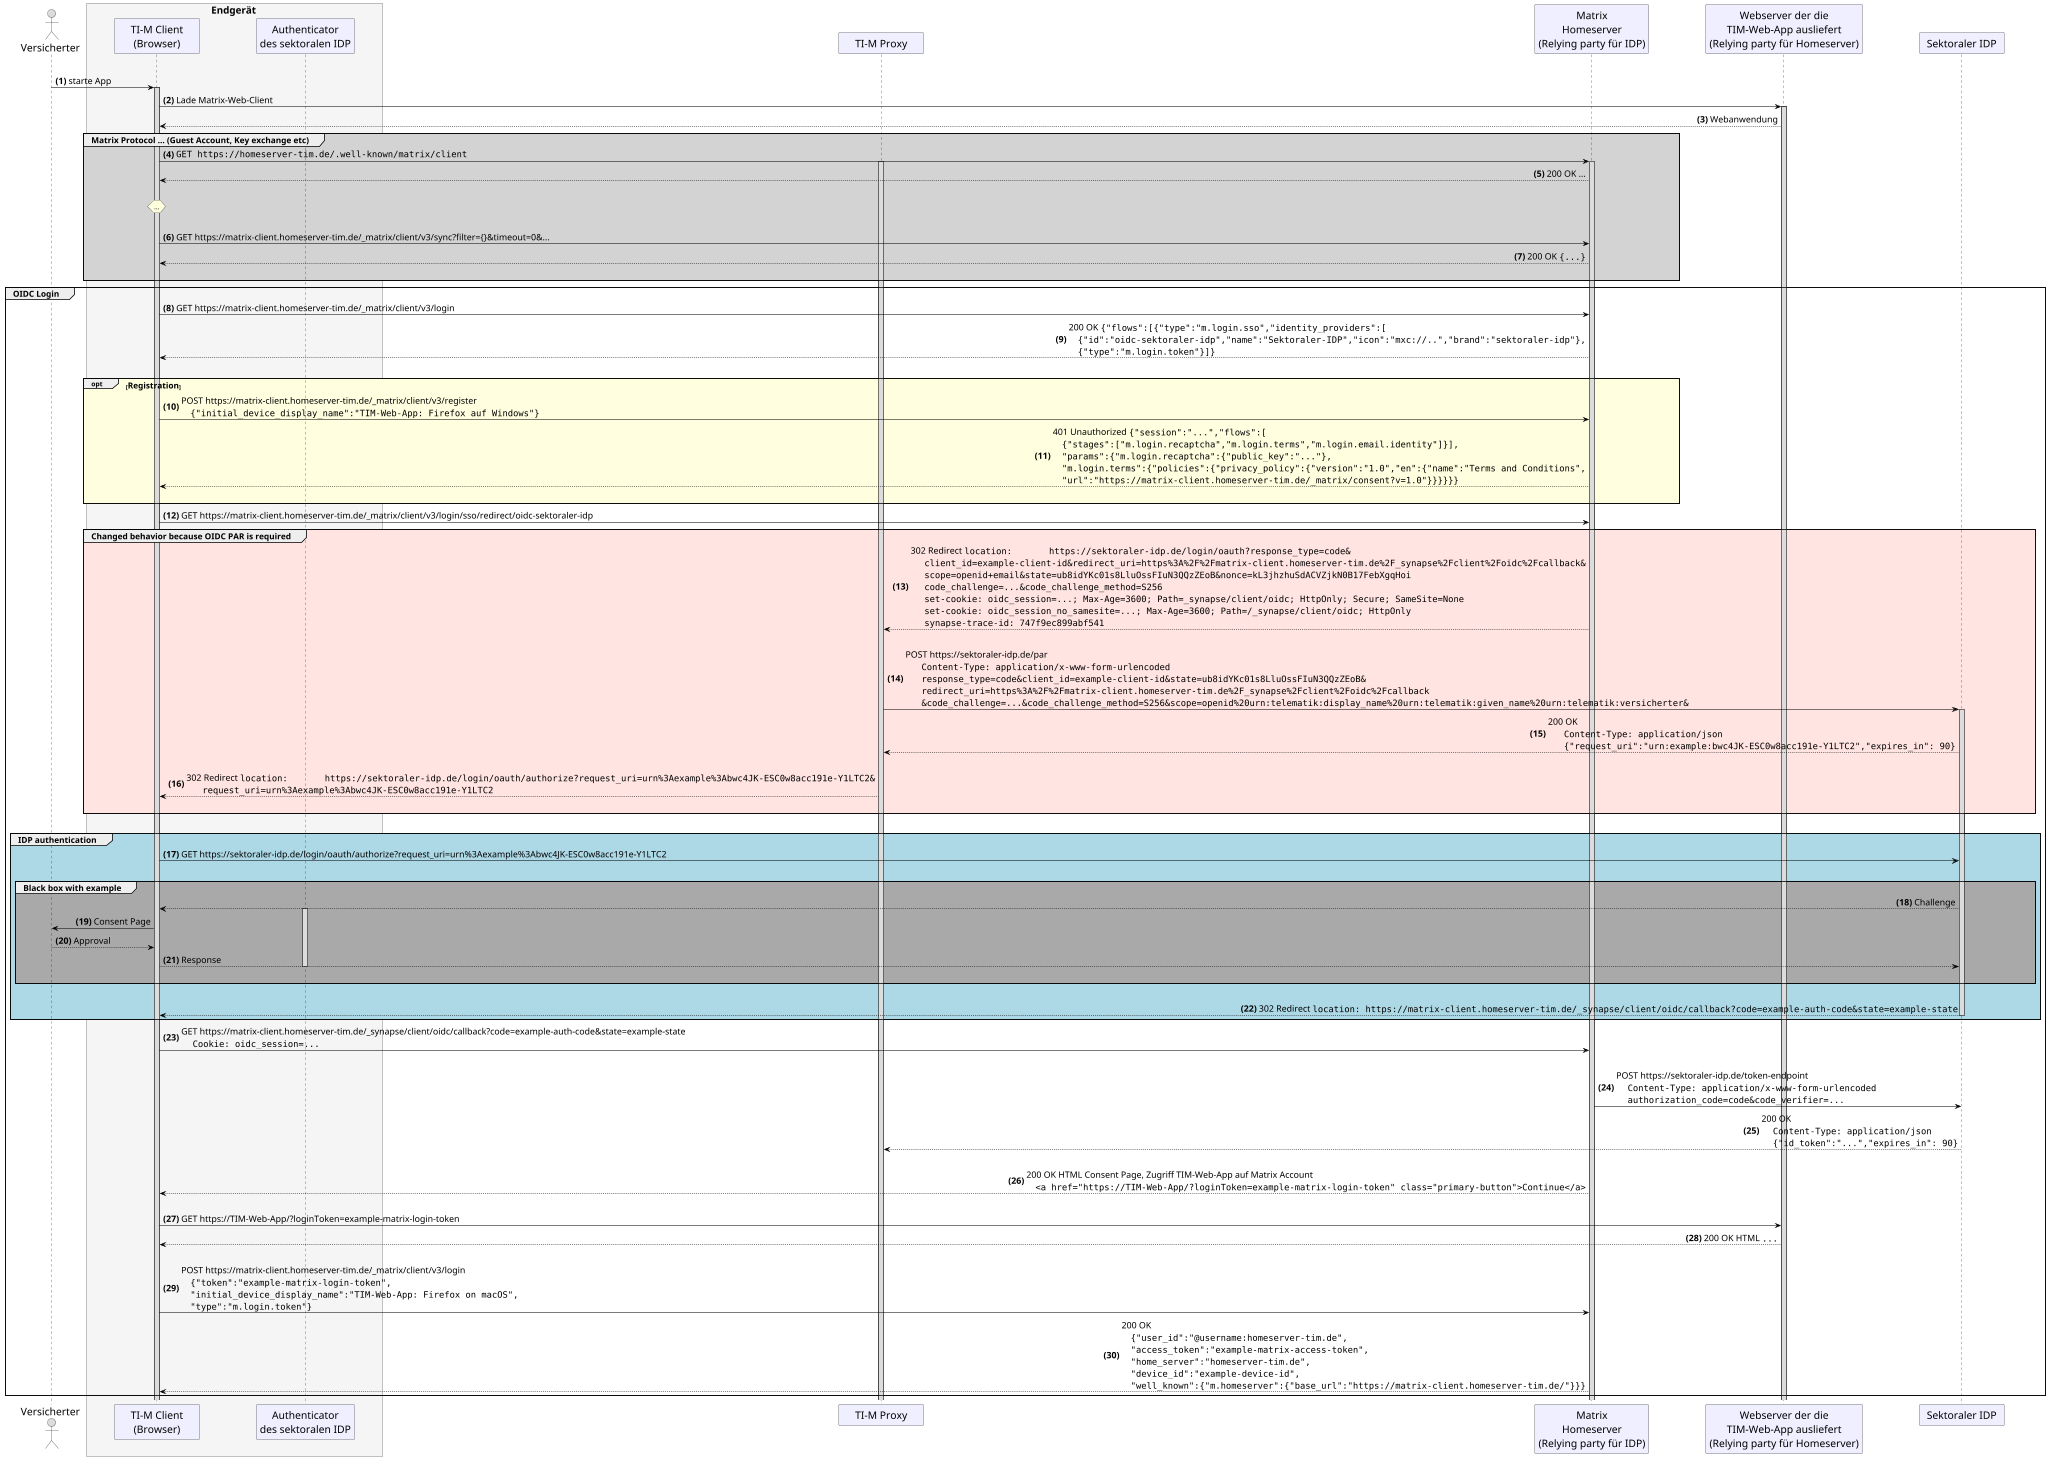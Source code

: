 @startuml "TI-Messenger_OIDC_Login"
skinparam sequenceMessageAlign direction
skinparam WrapWidth 300
skinparam minClassWidth 150
skinparam BoxPadding 1
skinparam ParticipantPadding 50
skinparam sequenceReferenceHeaderBackgroundColor palegreen
scale max 2048 width

skinparam sequence {
ArrowColor black
ArrowFontSize 17
ActorBorderColor black
LifeLineBorderColor black
LifeLineBackgroundColor Gainsboro

ParticipantBorderColor Motivation
ParticipantBackgroundColor Motivation
ParticipantFontSize 20
ParticipantFontColor black
ParticipantBorderColor Black
ParticipantBackgroundColor MOTIVATION

ActorBackgroundColor Gainsboro
ActorFontColor black
ActorFontSize 20
}

autonumber "<b>(0)"

actor us as "Versicherter"
  box <size:19>Endgerät</size> #WhiteSmoke
  participant app as "TI-M Client\n(Browser)"
  participant au as "Authenticator\ndes sektoralen IDP"
  end box
participant pr as "TI-M Proxy"
participant hs as "Matrix\nHomeserver\n(Relying party für IDP)"
participant mc as "Webserver der die\nTIM-Web-App ausliefert\n(Relying party für Homeserver)"
participant idp as "Sektoraler IDP"

|||

us -> app: starte App

activate app
  app -> mc: Lade Matrix-Web-Client
  activate mc
  mc --> app: Webanwendung
  group #LightGray <size:16>Matrix Protocol ... (Guest Account, Key exchange etc)</size>
    app -> hs:""GET https://homeserver-tim.de/.well-known/matrix/client""
    activate hs
    activate pr
    hs --> app: 200 OK ...
    |||
    hnote over app : ...
    |||
    app -> hs: GET https://matrix-client.homeserver-tim.de/_matrix/client/v3/sync?filter={}&timeout=0&...
    hs --> app: 200 OK ""{...}""
    |||
  end 'group
  group <size:16>OIDC Login</size>
    app -> hs: GET https://matrix-client.homeserver-tim.de/_matrix/client/v3/login
    hs --> app: 200 OK ""{"flows":[{"type":"m.login.sso","identity_providers":[""\n\
    ""{"id":"oidc-sektoraler-idp","name":"Sektoraler-IDP","icon":"mxc://..","brand":"sektoraler-idp"},""\n\
    ""{"type":"m.login.token"}]}""
    |||
    opt #LightYellow <size:16>Registration</size>
    app -> hs: POST https://matrix-client.homeserver-tim.de/_matrix/client/v3/register\n\
    ""{"initial_device_display_name":"TIM-Web-App: Firefox auf Windows"}""
    hs --> app: 401 Unauthorized ""{"session":"...","flows":[""\n\
    ""{"stages":["m.login.recaptcha","m.login.terms","m.login.email.identity"]}],""\n\
    """params":{"m.login.recaptcha":{"public_key":"..."},""\n\
    """m.login.terms":{"policies":{"privacy_policy":{"version":"1.0","en":{"name":"Terms and Conditions",""\n\
    """url":"https://matrix-client.homeserver-tim.de/_matrix/consent?v=1.0"}}}}}}""
    |||
    end 'opt
    app -> hs: GET https://matrix-client.homeserver-tim.de/_matrix/client/v3/login/sso/redirect/oidc-sektoraler-idp
    group #MistyRose <size:16>Changed behavior because OIDC PAR is required</size>
      hs --> pr: 302 Redirect ""location:	https://sektoraler-idp.de/login/oauth?response_type=code&""\n\
      ""client_id=example-client-id&redirect_uri=https%3A%2F%2Fmatrix-client.homeserver-tim.de%2F_synapse%2Fclient%2Foidc%2Fcallback&""\n\
      ""scope=openid+email&state=ub8idYKc01s8LluOssFIuN3QQzZEoB&nonce=kL3jhzhuSdACVZjkN0B17FebXgqHoi""\n\
      ""code_challenge=...&code_challenge_method=S256""\n\
      ""set-cookie: oidc_session=...; Max-Age=3600; Path=_synapse/client/oidc; HttpOnly; Secure; SameSite=None""\n\
      ""set-cookie: oidc_session_no_samesite=...; Max-Age=3600; Path=/_synapse/client/oidc; HttpOnly""\n\
      ""synapse-trace-id: 747f9ec899abf541""
      |||
      pr -> idp: POST https://sektoraler-idp.de/par\n\
       ""Content-Type: application/x-www-form-urlencoded""\n\
       ""response_type=code&client_id=example-client-id&state=ub8idYKc01s8LluOssFIuN3QQzZEoB&""\n\
       ""redirect_uri=https%3A%2F%2Fmatrix-client.homeserver-tim.de%2F_synapse%2Fclient%2Foidc%2Fcallback""\n\
       ""&code_challenge=...&code_challenge_method=S256&scope=openid%20urn:telematik:display_name%20urn:telematik:given_name%20urn:telematik:versicherter&""
      activate idp
      idp --> pr: 200 OK\n\
       ""Content-Type: application/json""\n\
       ""{"request_uri":"urn:example:bwc4JK-ESC0w8acc191e-Y1LTC2","expires_in": 90}""
      |||
      pr --> app: 302 Redirect ""location:	https://sektoraler-idp.de/login/oauth/authorize?request_uri=urn%3Aexample%3Abwc4JK-ESC0w8acc191e-Y1LTC2&""\n\
       ""request_uri=urn%3Aexample%3Abwc4JK-ESC0w8acc191e-Y1LTC2""
      |||
    end 'group
    |||
    group #LightBlue <size:16>IDP authentication</size>
      app -> idp: GET	https://sektoraler-idp.de/login/oauth/authorize?request_uri=urn%3Aexample%3Abwc4JK-ESC0w8acc191e-Y1LTC2
      |||
      group #DarkGray <size:16>Black box with example</size>
        idp --> app: Challenge
        activate au
        app -> us: Consent Page
        us --> app: Approval
        app --> idp: Response
      deactivate au
      |||
      end 'group
      |||
      idp --> app: 302 Redirect ""location: https://matrix-client.homeserver-tim.de/_synapse/client/oidc/callback?code=example-auth-code&state=example-state""
      deactivate idp
    end 'group
    app -> hs: GET https://matrix-client.homeserver-tim.de/_synapse/client/oidc/callback?code=example-auth-code&state=example-state\n\
     ""Cookie: oidc_session=...""
    |||
    hs -> idp: POST https://sektoraler-idp.de/token-endpoint\n\
     ""Content-Type: application/x-www-form-urlencoded""\n\
     ""authorization_code=code&code_verifier=...""
    idp --> pr: 200 OK\n\
     ""Content-Type: application/json""\n\
     ""{"id_token":"...","expires_in": 90}""
    |||
    hs --> app: 200 OK HTML Consent Page, Zugriff TIM-Web-App auf Matrix Account\n\
    ""<a href="https://TIM-Web-App/?loginToken=example-matrix-login-token" class="primary-button">Continue</a>""
    |||
    app -> mc: GET https://TIM-Web-App/?loginToken=example-matrix-login-token
    mc --> app: 200 OK HTML ""...""
    |||
    app -> hs: POST https://matrix-client.homeserver-tim.de/_matrix/client/v3/login\n\
    ""{"token":"example-matrix-login-token",""\n\
    """initial_device_display_name":"TIM-Web-App: Firefox on macOS",""\n\
    """type":"m.login.token"}""
    hs --> app: 200 OK\n\
    ""{"user_id":"@username:homeserver-tim.de",""\n\
    """access_token":"example-matrix-access-token",""\n\
    """home_server":"homeserver-tim.de",""\n\
    """device_id":"example-device-id",""\n\
    """well_known":{"m.homeserver":{"base_url":"https://matrix-client.homeserver-tim.de/"}}}""

  end 'group
@enduml
